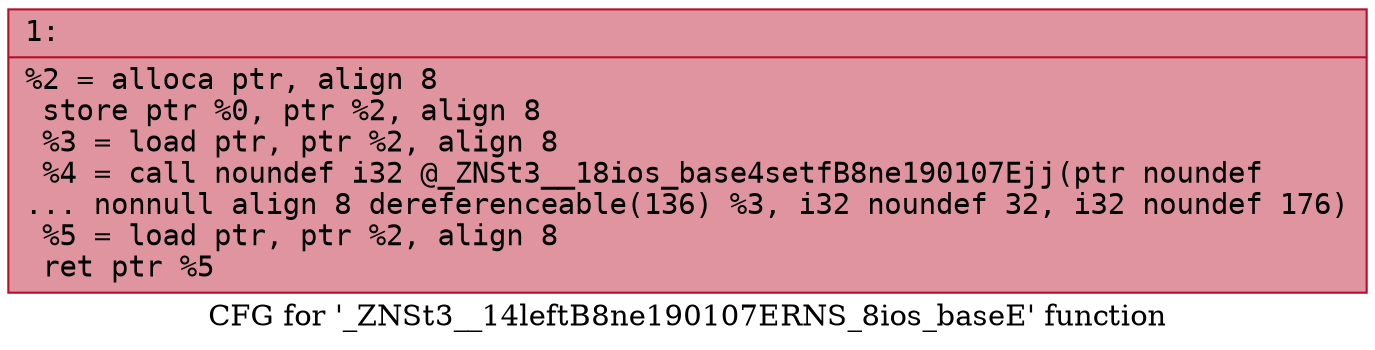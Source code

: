 digraph "CFG for '_ZNSt3__14leftB8ne190107ERNS_8ios_baseE' function" {
	label="CFG for '_ZNSt3__14leftB8ne190107ERNS_8ios_baseE' function";

	Node0x600000dbf890 [shape=record,color="#b70d28ff", style=filled, fillcolor="#b70d2870" fontname="Courier",label="{1:\l|  %2 = alloca ptr, align 8\l  store ptr %0, ptr %2, align 8\l  %3 = load ptr, ptr %2, align 8\l  %4 = call noundef i32 @_ZNSt3__18ios_base4setfB8ne190107Ejj(ptr noundef\l... nonnull align 8 dereferenceable(136) %3, i32 noundef 32, i32 noundef 176)\l  %5 = load ptr, ptr %2, align 8\l  ret ptr %5\l}"];
}
